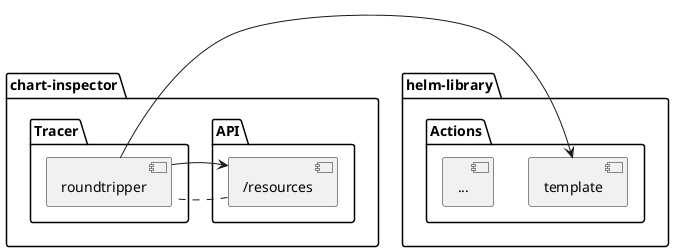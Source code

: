 @startuml
 
package chart-inspector {
  package API {
    component "/resources" as resources
  }

  package Tracer {
    component "roundtripper" as tracer
  }

  

}

package helm-library {
    package Actions {
        component "template" as template
        component "..." as others
    }
}

resources -.r- tracer
tracer -r-> template
tracer -l-> resources


@enduml